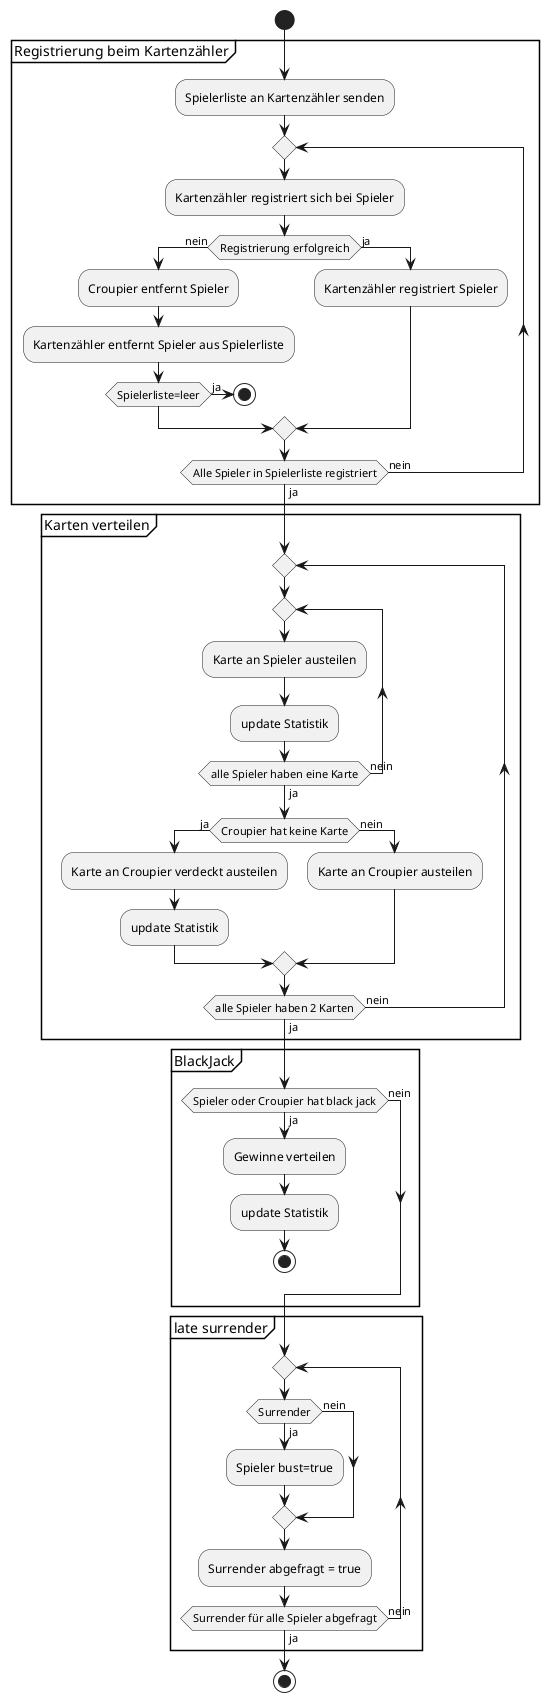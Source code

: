 @startuml Spielverlauf2
    start
        group Registrierung beim Kartenzähler
        :Spielerliste an Kartenzähler senden;
        repeat
            :Kartenzähler registriert sich bei Spieler;
            if (Registrierung erfolgreich) then (nein)
                :Croupier entfernt Spieler;
                :Kartenzähler entfernt Spieler aus Spielerliste;
                if(Spielerliste=leer)then (ja)
                    stop
                endif
            else (ja)
                :Kartenzähler registriert Spieler;
            endif
        repeat while(Alle Spieler in Spielerliste registriert) is (nein) not (ja)
        end group

        group Karten verteilen
        repeat
            repeat
                :Karte an Spieler austeilen;
                :update Statistik;
            repeat while (alle Spieler haben eine Karte) is (nein) not (ja)
            if (Croupier hat keine Karte) then (ja)
                :Karte an Croupier verdeckt austeilen;
                :update Statistik;
            else (nein)
                :Karte an Croupier austeilen;
            endif
        repeat while (alle Spieler haben 2 Karten) is (nein) not (ja)
        end group

    group BlackJack
    if(Spieler oder Croupier hat black jack) then (ja)
        :Gewinne verteilen;
        :update Statistik;
        stop
    else (nein)
    endif
    end group

    group late surrender
    repeat
        if(Surrender) then (ja) 
            :Spieler bust=true;
        else(nein)
        endif
        :Surrender abgefragt = true;
    repeat while (Surrender für alle Spieler abgefragt) is (nein) not (ja)
    end group
stop
@enduml